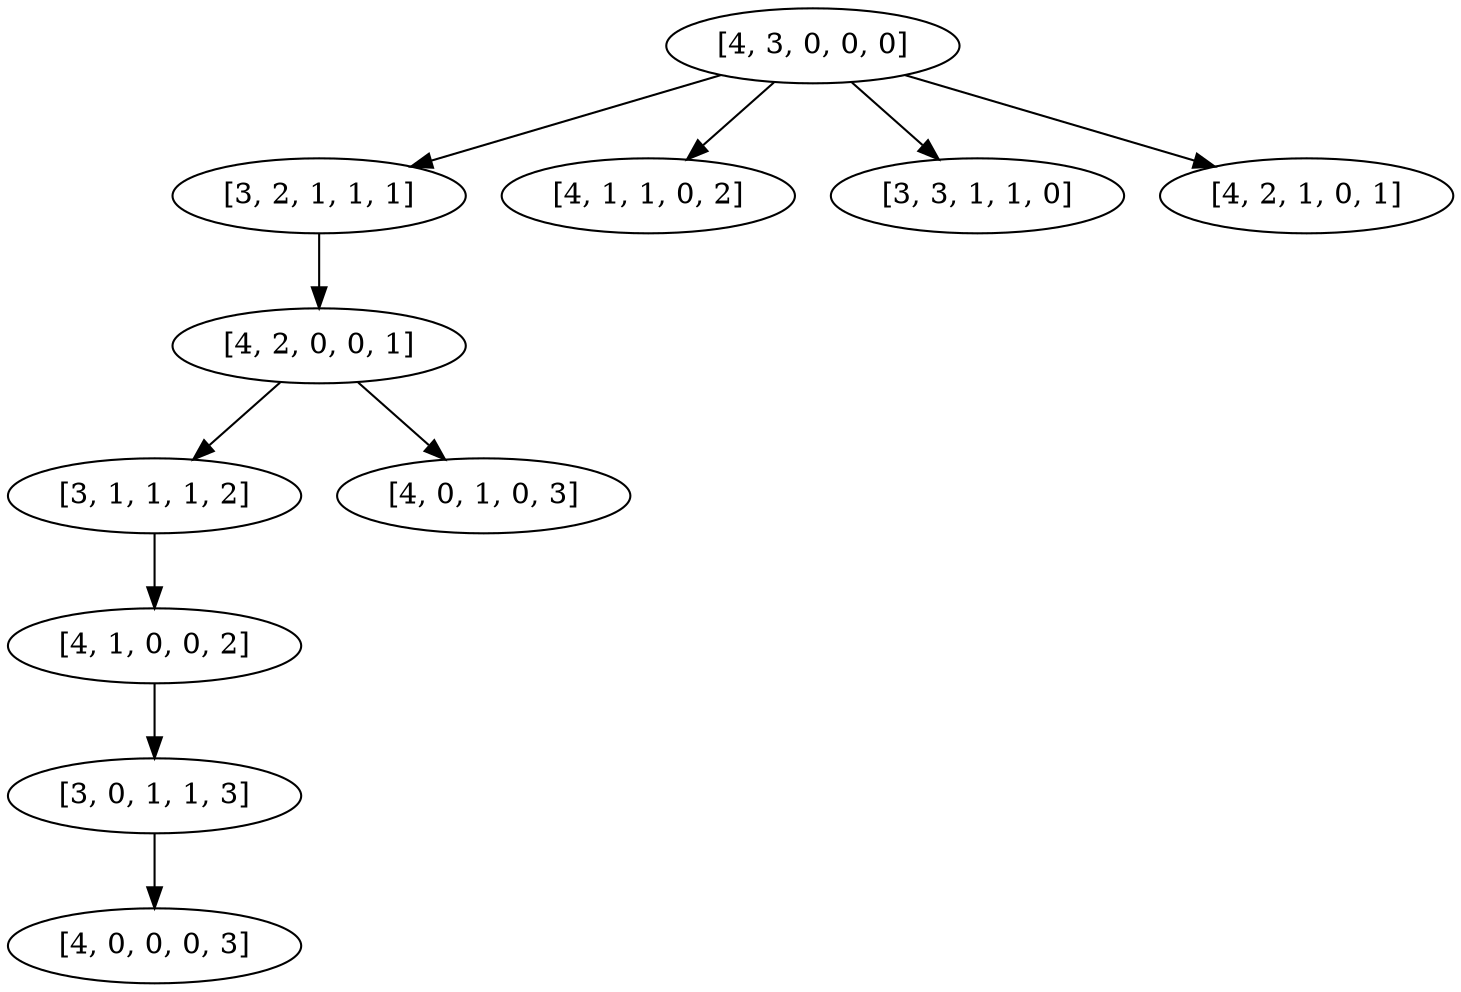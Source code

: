 digraph {
	"[4, 3, 0, 0, 0]" -> "[3, 2, 1, 1, 1]"
	"[4, 3, 0, 0, 0]" -> "[4, 1, 1, 0, 2]"
	"[4, 3, 0, 0, 0]" -> "[3, 3, 1, 1, 0]"
	"[4, 3, 0, 0, 0]" -> "[4, 2, 1, 0, 1]"
	"[3, 2, 1, 1, 1]" -> "[4, 2, 0, 0, 1]"
	"[4, 2, 0, 0, 1]" -> "[3, 1, 1, 1, 2]"
	"[4, 2, 0, 0, 1]" -> "[4, 0, 1, 0, 3]"
	"[3, 1, 1, 1, 2]" -> "[4, 1, 0, 0, 2]"
	"[4, 1, 0, 0, 2]" -> "[3, 0, 1, 1, 3]"
	"[3, 0, 1, 1, 3]" -> "[4, 0, 0, 0, 3]"
}
